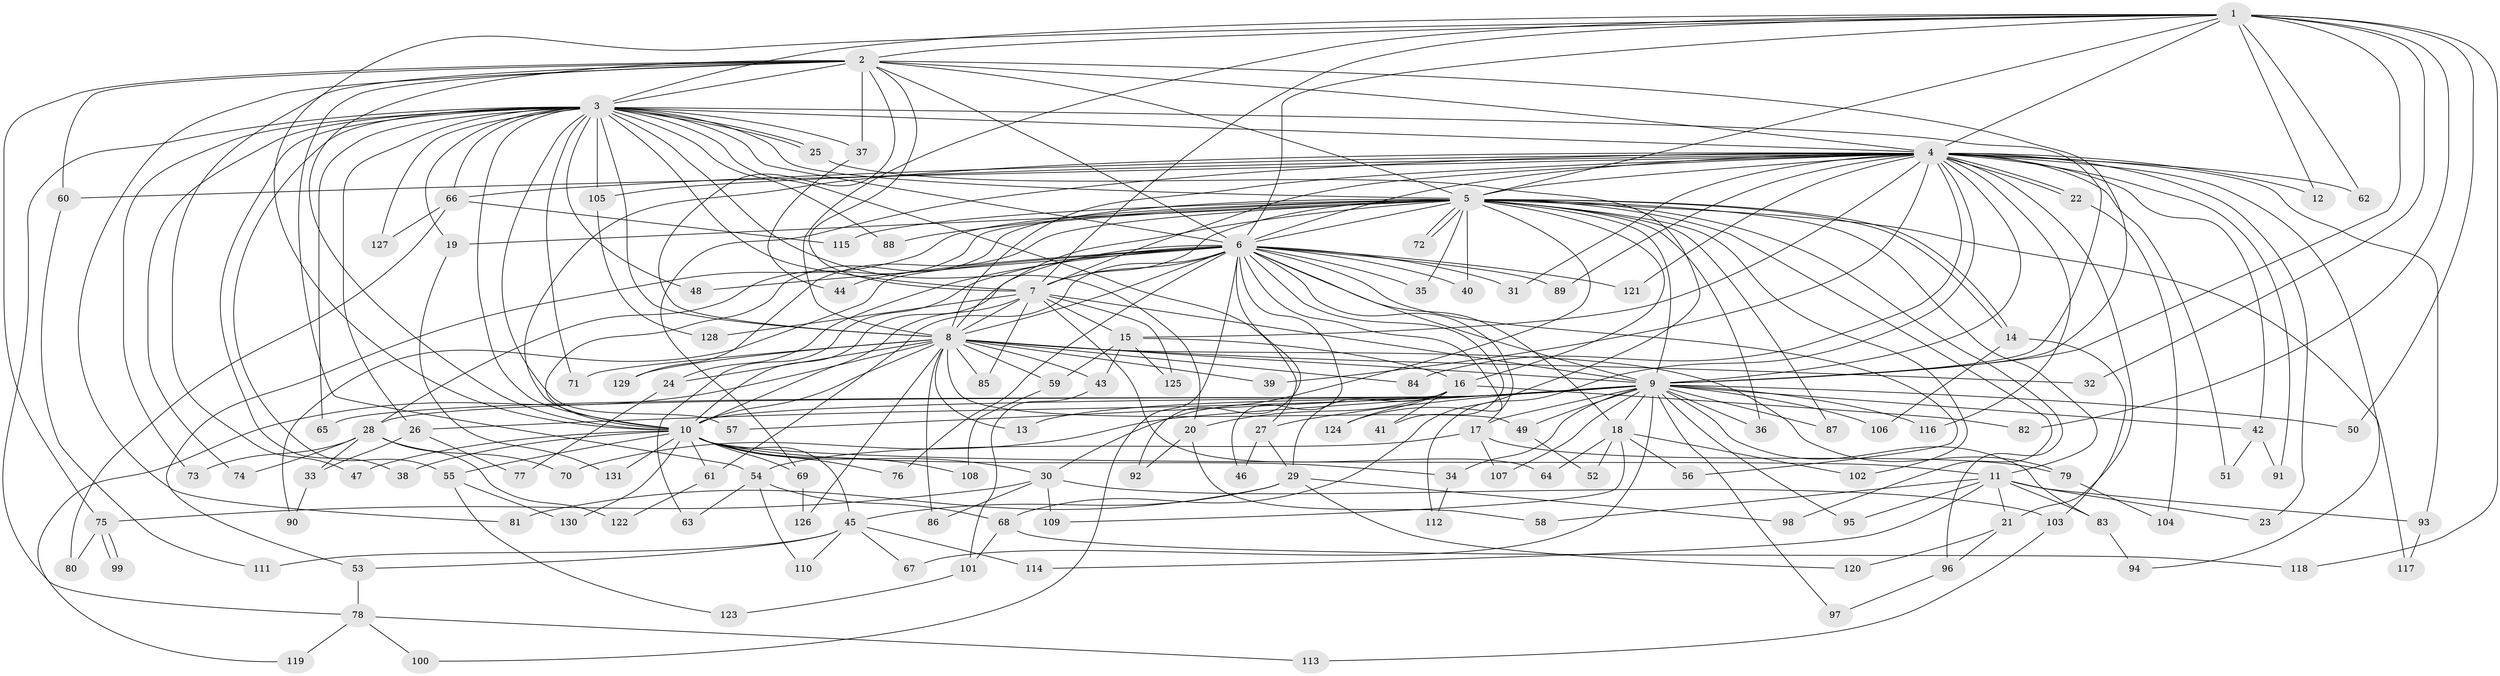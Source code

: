 // Generated by graph-tools (version 1.1) at 2025/35/03/09/25 02:35:09]
// undirected, 131 vertices, 287 edges
graph export_dot {
graph [start="1"]
  node [color=gray90,style=filled];
  1;
  2;
  3;
  4;
  5;
  6;
  7;
  8;
  9;
  10;
  11;
  12;
  13;
  14;
  15;
  16;
  17;
  18;
  19;
  20;
  21;
  22;
  23;
  24;
  25;
  26;
  27;
  28;
  29;
  30;
  31;
  32;
  33;
  34;
  35;
  36;
  37;
  38;
  39;
  40;
  41;
  42;
  43;
  44;
  45;
  46;
  47;
  48;
  49;
  50;
  51;
  52;
  53;
  54;
  55;
  56;
  57;
  58;
  59;
  60;
  61;
  62;
  63;
  64;
  65;
  66;
  67;
  68;
  69;
  70;
  71;
  72;
  73;
  74;
  75;
  76;
  77;
  78;
  79;
  80;
  81;
  82;
  83;
  84;
  85;
  86;
  87;
  88;
  89;
  90;
  91;
  92;
  93;
  94;
  95;
  96;
  97;
  98;
  99;
  100;
  101;
  102;
  103;
  104;
  105;
  106;
  107;
  108;
  109;
  110;
  111;
  112;
  113;
  114;
  115;
  116;
  117;
  118;
  119;
  120;
  121;
  122;
  123;
  124;
  125;
  126;
  127;
  128;
  129;
  130;
  131;
  1 -- 2;
  1 -- 3;
  1 -- 4;
  1 -- 5;
  1 -- 6;
  1 -- 7;
  1 -- 8;
  1 -- 9;
  1 -- 10;
  1 -- 12;
  1 -- 32;
  1 -- 50;
  1 -- 62;
  1 -- 82;
  1 -- 118;
  2 -- 3;
  2 -- 4;
  2 -- 5;
  2 -- 6;
  2 -- 7;
  2 -- 8;
  2 -- 9;
  2 -- 10;
  2 -- 37;
  2 -- 47;
  2 -- 54;
  2 -- 60;
  2 -- 75;
  2 -- 81;
  3 -- 4;
  3 -- 5;
  3 -- 6;
  3 -- 7;
  3 -- 8;
  3 -- 9;
  3 -- 10;
  3 -- 19;
  3 -- 20;
  3 -- 25;
  3 -- 25;
  3 -- 26;
  3 -- 27;
  3 -- 37;
  3 -- 38;
  3 -- 48;
  3 -- 55;
  3 -- 57;
  3 -- 65;
  3 -- 66;
  3 -- 71;
  3 -- 73;
  3 -- 74;
  3 -- 78;
  3 -- 88;
  3 -- 105;
  3 -- 127;
  4 -- 5;
  4 -- 6;
  4 -- 7;
  4 -- 8;
  4 -- 9;
  4 -- 10;
  4 -- 12;
  4 -- 15;
  4 -- 21;
  4 -- 22;
  4 -- 22;
  4 -- 23;
  4 -- 31;
  4 -- 39;
  4 -- 42;
  4 -- 51;
  4 -- 60;
  4 -- 62;
  4 -- 66;
  4 -- 69;
  4 -- 84;
  4 -- 89;
  4 -- 91;
  4 -- 93;
  4 -- 94;
  4 -- 105;
  4 -- 112;
  4 -- 116;
  4 -- 121;
  5 -- 6;
  5 -- 7;
  5 -- 8;
  5 -- 9;
  5 -- 10;
  5 -- 11;
  5 -- 14;
  5 -- 14;
  5 -- 16;
  5 -- 19;
  5 -- 28;
  5 -- 30;
  5 -- 35;
  5 -- 36;
  5 -- 40;
  5 -- 53;
  5 -- 72;
  5 -- 72;
  5 -- 87;
  5 -- 88;
  5 -- 96;
  5 -- 98;
  5 -- 102;
  5 -- 115;
  5 -- 117;
  5 -- 129;
  6 -- 7;
  6 -- 8;
  6 -- 9;
  6 -- 10;
  6 -- 17;
  6 -- 18;
  6 -- 24;
  6 -- 31;
  6 -- 35;
  6 -- 40;
  6 -- 41;
  6 -- 44;
  6 -- 46;
  6 -- 48;
  6 -- 56;
  6 -- 61;
  6 -- 63;
  6 -- 76;
  6 -- 89;
  6 -- 90;
  6 -- 92;
  6 -- 100;
  6 -- 121;
  6 -- 124;
  7 -- 8;
  7 -- 9;
  7 -- 10;
  7 -- 15;
  7 -- 64;
  7 -- 85;
  7 -- 125;
  7 -- 128;
  8 -- 9;
  8 -- 10;
  8 -- 13;
  8 -- 24;
  8 -- 32;
  8 -- 39;
  8 -- 43;
  8 -- 49;
  8 -- 59;
  8 -- 71;
  8 -- 79;
  8 -- 84;
  8 -- 85;
  8 -- 86;
  8 -- 119;
  8 -- 126;
  8 -- 129;
  9 -- 10;
  9 -- 13;
  9 -- 17;
  9 -- 18;
  9 -- 26;
  9 -- 27;
  9 -- 28;
  9 -- 34;
  9 -- 36;
  9 -- 42;
  9 -- 49;
  9 -- 50;
  9 -- 65;
  9 -- 67;
  9 -- 70;
  9 -- 83;
  9 -- 87;
  9 -- 95;
  9 -- 97;
  9 -- 106;
  9 -- 107;
  9 -- 116;
  10 -- 11;
  10 -- 30;
  10 -- 34;
  10 -- 38;
  10 -- 45;
  10 -- 47;
  10 -- 55;
  10 -- 61;
  10 -- 69;
  10 -- 76;
  10 -- 108;
  10 -- 130;
  10 -- 131;
  11 -- 21;
  11 -- 23;
  11 -- 58;
  11 -- 83;
  11 -- 93;
  11 -- 95;
  11 -- 114;
  14 -- 103;
  14 -- 106;
  15 -- 16;
  15 -- 43;
  15 -- 59;
  15 -- 125;
  16 -- 20;
  16 -- 29;
  16 -- 41;
  16 -- 57;
  16 -- 82;
  16 -- 124;
  17 -- 54;
  17 -- 79;
  17 -- 107;
  18 -- 52;
  18 -- 56;
  18 -- 64;
  18 -- 102;
  18 -- 109;
  19 -- 131;
  20 -- 58;
  20 -- 92;
  21 -- 96;
  21 -- 120;
  22 -- 104;
  24 -- 77;
  25 -- 68;
  26 -- 33;
  26 -- 77;
  27 -- 29;
  27 -- 46;
  28 -- 33;
  28 -- 70;
  28 -- 73;
  28 -- 74;
  28 -- 122;
  29 -- 45;
  29 -- 81;
  29 -- 98;
  29 -- 120;
  30 -- 75;
  30 -- 86;
  30 -- 103;
  30 -- 109;
  33 -- 90;
  34 -- 112;
  37 -- 44;
  42 -- 51;
  42 -- 91;
  43 -- 101;
  45 -- 53;
  45 -- 67;
  45 -- 110;
  45 -- 111;
  45 -- 114;
  49 -- 52;
  53 -- 78;
  54 -- 63;
  54 -- 68;
  54 -- 110;
  55 -- 123;
  55 -- 130;
  59 -- 108;
  60 -- 111;
  61 -- 122;
  66 -- 80;
  66 -- 115;
  66 -- 127;
  68 -- 101;
  68 -- 118;
  69 -- 126;
  75 -- 80;
  75 -- 99;
  75 -- 99;
  78 -- 100;
  78 -- 113;
  78 -- 119;
  79 -- 104;
  83 -- 94;
  93 -- 117;
  96 -- 97;
  101 -- 123;
  103 -- 113;
  105 -- 128;
}
